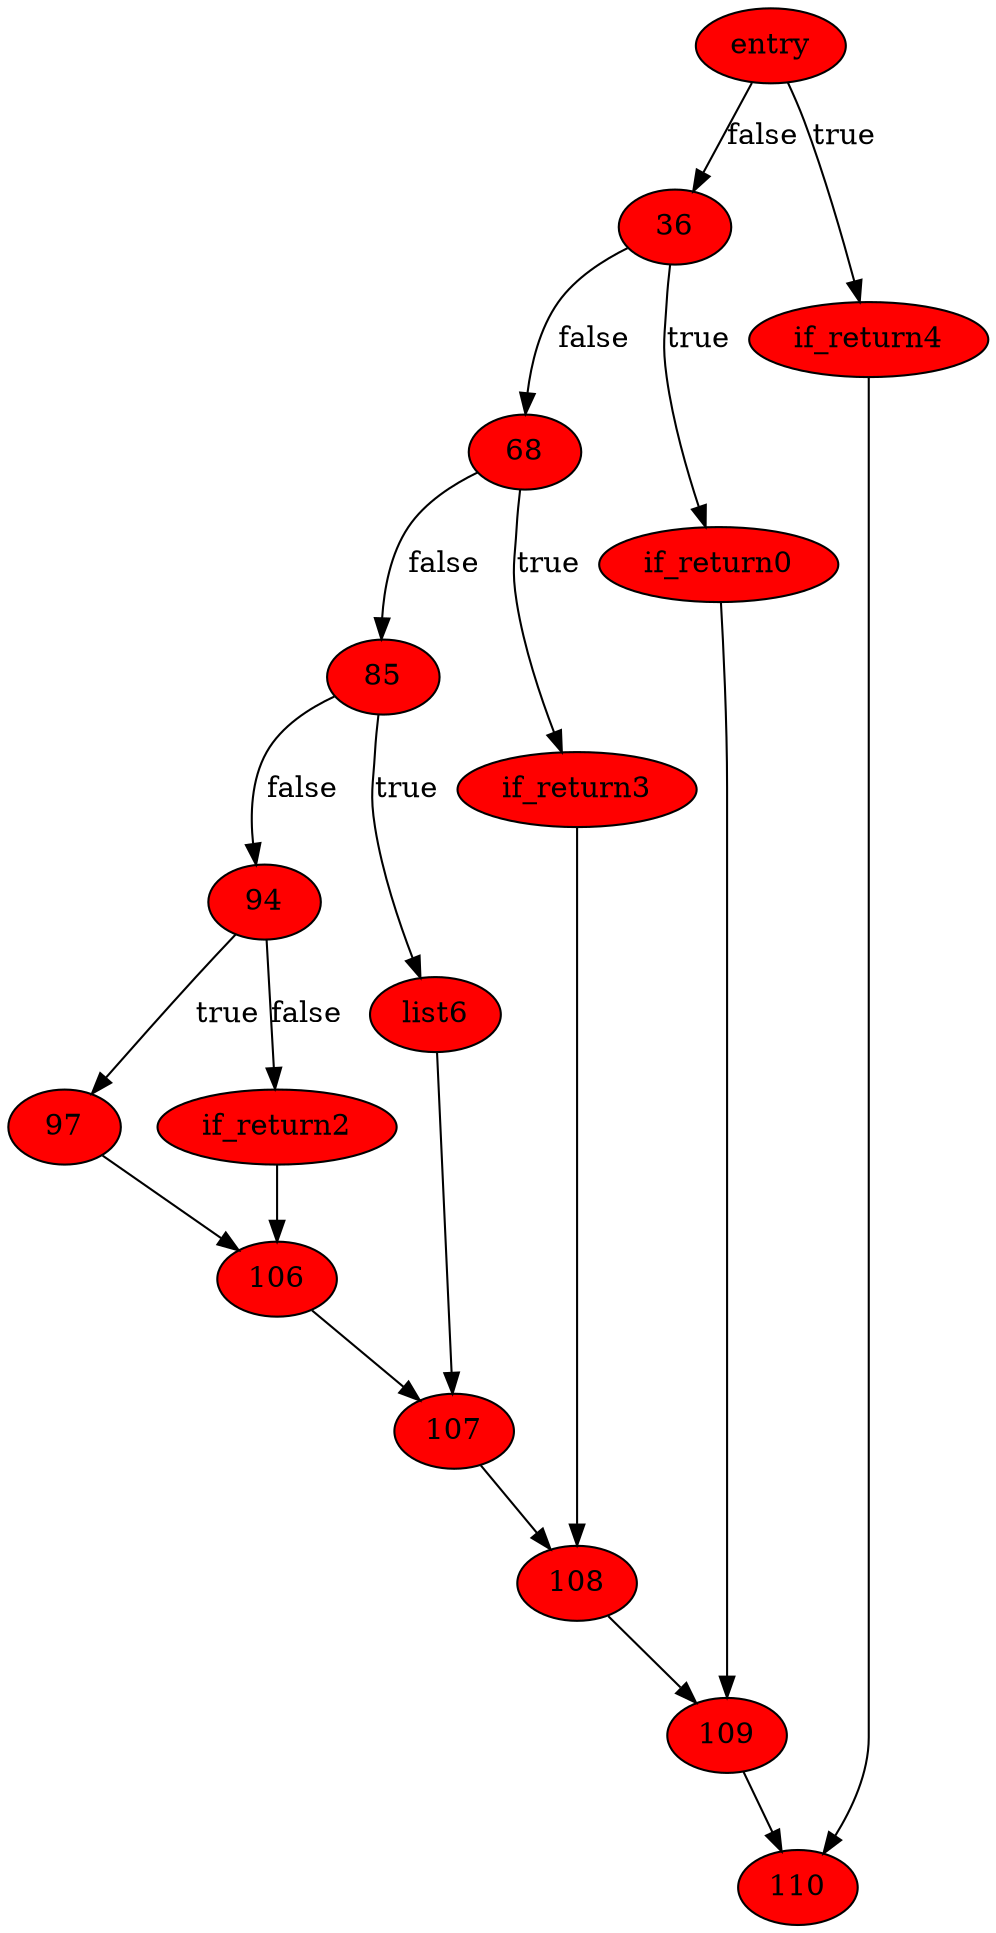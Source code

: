 digraph stmt {
	node [style="filled" fillcolor="white"]

	0->36 [label="false"];
	36->68 [label="false"];
	68->85 [label="false"];
	85->94 [label="false"];
	94->97 [label="true"];
	97->106;
	106->107;
	107->108;
	108->109;
	109->110;
	85->list6 [label="true"];
	list6->107;
	94->if_return2 [label="false"];
	if_return2->106;
	68->if_return3 [label="true"];
	if_return3->108;
	0->if_return4 [label="true"];
	if_return4->110;
	36->if_return0 [label="true"];
	if_return0->109;
	0 [label="entry" fillcolor="red"];
	106 [fillcolor="red"];
	107 [fillcolor="red"];
	108 [fillcolor="red"];
	109 [fillcolor="red"];
	110 [fillcolor="red"];
	36 [fillcolor="red"];
	68 [fillcolor="red"];
	85 [fillcolor="red"];
	94 [fillcolor="red"];
	97 [fillcolor="red"];
	if_return0 [fillcolor="red"];
	if_return2 [fillcolor="red"];
	if_return3 [fillcolor="red"];
	if_return4 [fillcolor="red"];
	list6 [fillcolor="red"];
}
